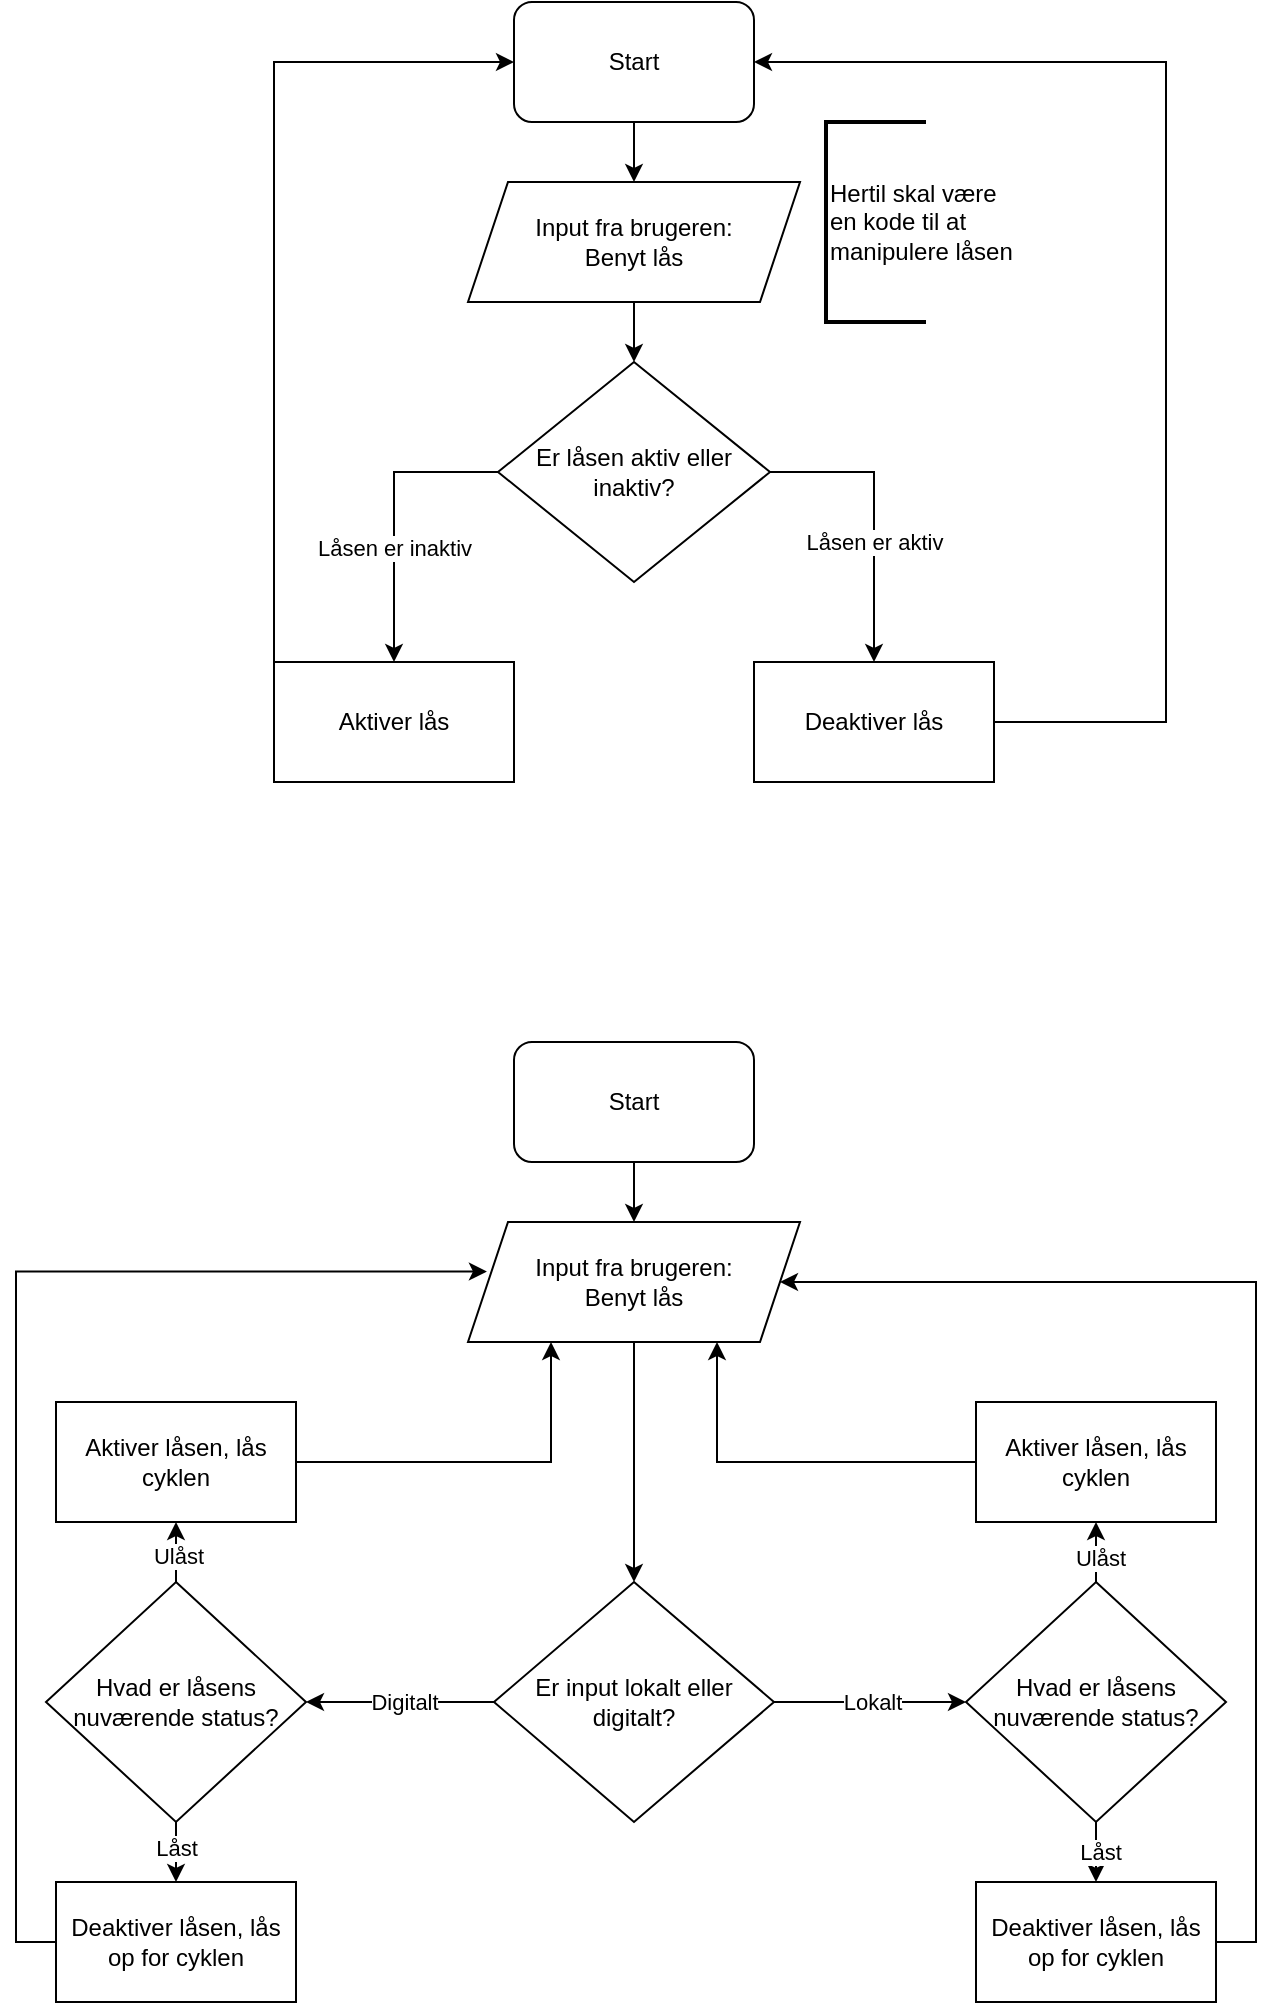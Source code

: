 <mxfile version="24.9.3">
  <diagram name="Page-1" id="JeT9hdmqLSIuItDdJ_t3">
    <mxGraphModel dx="1326" dy="690" grid="1" gridSize="10" guides="1" tooltips="1" connect="1" arrows="1" fold="1" page="1" pageScale="1" pageWidth="827" pageHeight="1169" math="0" shadow="0">
      <root>
        <mxCell id="0" />
        <mxCell id="1" parent="0" />
        <mxCell id="7V5J0tSeBzLmTqsxq7DQ-3" style="edgeStyle=orthogonalEdgeStyle;rounded=0;orthogonalLoop=1;jettySize=auto;html=1;exitX=0.5;exitY=1;exitDx=0;exitDy=0;entryX=0.5;entryY=0;entryDx=0;entryDy=0;" parent="1" source="7V5J0tSeBzLmTqsxq7DQ-1" target="7V5J0tSeBzLmTqsxq7DQ-2" edge="1">
          <mxGeometry relative="1" as="geometry" />
        </mxCell>
        <mxCell id="7V5J0tSeBzLmTqsxq7DQ-1" value="Start" style="rounded=1;whiteSpace=wrap;html=1;" parent="1" vertex="1">
          <mxGeometry x="354" y="40" width="120" height="60" as="geometry" />
        </mxCell>
        <mxCell id="7V5J0tSeBzLmTqsxq7DQ-5" style="edgeStyle=orthogonalEdgeStyle;rounded=0;orthogonalLoop=1;jettySize=auto;html=1;exitX=0.5;exitY=1;exitDx=0;exitDy=0;entryX=0.5;entryY=0;entryDx=0;entryDy=0;" parent="1" source="7V5J0tSeBzLmTqsxq7DQ-2" target="7V5J0tSeBzLmTqsxq7DQ-4" edge="1">
          <mxGeometry relative="1" as="geometry" />
        </mxCell>
        <mxCell id="7V5J0tSeBzLmTqsxq7DQ-2" value="Input fra brugeren:&lt;div&gt;Benyt lås&lt;/div&gt;" style="shape=parallelogram;perimeter=parallelogramPerimeter;whiteSpace=wrap;html=1;fixedSize=1;" parent="1" vertex="1">
          <mxGeometry x="331" y="130" width="166" height="60" as="geometry" />
        </mxCell>
        <mxCell id="7V5J0tSeBzLmTqsxq7DQ-7" style="edgeStyle=orthogonalEdgeStyle;rounded=0;orthogonalLoop=1;jettySize=auto;html=1;exitX=0;exitY=0.5;exitDx=0;exitDy=0;entryX=0.5;entryY=0;entryDx=0;entryDy=0;" parent="1" source="7V5J0tSeBzLmTqsxq7DQ-4" target="7V5J0tSeBzLmTqsxq7DQ-6" edge="1">
          <mxGeometry relative="1" as="geometry" />
        </mxCell>
        <mxCell id="7V5J0tSeBzLmTqsxq7DQ-11" value="Låsen er inaktiv" style="edgeLabel;html=1;align=center;verticalAlign=middle;resizable=0;points=[];" parent="7V5J0tSeBzLmTqsxq7DQ-7" vertex="1" connectable="0">
          <mxGeometry x="0.225" y="2" relative="1" as="geometry">
            <mxPoint x="-2" as="offset" />
          </mxGeometry>
        </mxCell>
        <mxCell id="7V5J0tSeBzLmTqsxq7DQ-9" style="edgeStyle=orthogonalEdgeStyle;rounded=0;orthogonalLoop=1;jettySize=auto;html=1;exitX=1;exitY=0.5;exitDx=0;exitDy=0;entryX=0.5;entryY=0;entryDx=0;entryDy=0;" parent="1" source="7V5J0tSeBzLmTqsxq7DQ-4" target="7V5J0tSeBzLmTqsxq7DQ-8" edge="1">
          <mxGeometry relative="1" as="geometry" />
        </mxCell>
        <mxCell id="7V5J0tSeBzLmTqsxq7DQ-10" value="Låsen er aktiv" style="edgeLabel;html=1;align=center;verticalAlign=middle;resizable=0;points=[];" parent="7V5J0tSeBzLmTqsxq7DQ-9" vertex="1" connectable="0">
          <mxGeometry x="-0.347" y="-3" relative="1" as="geometry">
            <mxPoint x="4" y="32" as="offset" />
          </mxGeometry>
        </mxCell>
        <mxCell id="7V5J0tSeBzLmTqsxq7DQ-4" value="Er låsen aktiv eller inaktiv?" style="rhombus;whiteSpace=wrap;html=1;" parent="1" vertex="1">
          <mxGeometry x="346" y="220" width="136" height="110" as="geometry" />
        </mxCell>
        <mxCell id="7V5J0tSeBzLmTqsxq7DQ-15" style="edgeStyle=orthogonalEdgeStyle;rounded=0;orthogonalLoop=1;jettySize=auto;html=1;exitX=0;exitY=0;exitDx=0;exitDy=0;entryX=0;entryY=0.5;entryDx=0;entryDy=0;" parent="1" source="7V5J0tSeBzLmTqsxq7DQ-6" target="7V5J0tSeBzLmTqsxq7DQ-1" edge="1">
          <mxGeometry relative="1" as="geometry" />
        </mxCell>
        <mxCell id="7V5J0tSeBzLmTqsxq7DQ-6" value="Aktiver lås" style="rounded=0;whiteSpace=wrap;html=1;" parent="1" vertex="1">
          <mxGeometry x="234" y="370" width="120" height="60" as="geometry" />
        </mxCell>
        <mxCell id="7V5J0tSeBzLmTqsxq7DQ-16" style="edgeStyle=orthogonalEdgeStyle;rounded=0;orthogonalLoop=1;jettySize=auto;html=1;exitX=1;exitY=0.5;exitDx=0;exitDy=0;entryX=1;entryY=0.5;entryDx=0;entryDy=0;" parent="1" source="7V5J0tSeBzLmTqsxq7DQ-8" target="7V5J0tSeBzLmTqsxq7DQ-1" edge="1">
          <mxGeometry relative="1" as="geometry">
            <Array as="points">
              <mxPoint x="680" y="400" />
              <mxPoint x="680" y="70" />
            </Array>
          </mxGeometry>
        </mxCell>
        <mxCell id="7V5J0tSeBzLmTqsxq7DQ-8" value="Deaktiver lås" style="rounded=0;whiteSpace=wrap;html=1;" parent="1" vertex="1">
          <mxGeometry x="474" y="370" width="120" height="60" as="geometry" />
        </mxCell>
        <mxCell id="7V5J0tSeBzLmTqsxq7DQ-13" value="Hertil skal være&amp;nbsp;&lt;div&gt;en kode til at&amp;nbsp;&lt;/div&gt;&lt;div&gt;manipulere låsen&lt;/div&gt;" style="strokeWidth=2;html=1;shape=mxgraph.flowchart.annotation_1;align=left;pointerEvents=1;" parent="1" vertex="1">
          <mxGeometry x="510" y="100" width="50" height="100" as="geometry" />
        </mxCell>
        <mxCell id="y1bEKRCRlc0KionHaVHA-1" style="edgeStyle=orthogonalEdgeStyle;rounded=0;orthogonalLoop=1;jettySize=auto;html=1;exitX=0.5;exitY=1;exitDx=0;exitDy=0;entryX=0.5;entryY=0;entryDx=0;entryDy=0;" edge="1" parent="1" source="y1bEKRCRlc0KionHaVHA-2" target="y1bEKRCRlc0KionHaVHA-4">
          <mxGeometry relative="1" as="geometry" />
        </mxCell>
        <mxCell id="y1bEKRCRlc0KionHaVHA-2" value="Start" style="rounded=1;whiteSpace=wrap;html=1;" vertex="1" parent="1">
          <mxGeometry x="354" y="560" width="120" height="60" as="geometry" />
        </mxCell>
        <mxCell id="y1bEKRCRlc0KionHaVHA-16" value="" style="edgeStyle=orthogonalEdgeStyle;rounded=0;orthogonalLoop=1;jettySize=auto;html=1;" edge="1" parent="1" source="y1bEKRCRlc0KionHaVHA-4" target="y1bEKRCRlc0KionHaVHA-15">
          <mxGeometry relative="1" as="geometry" />
        </mxCell>
        <mxCell id="y1bEKRCRlc0KionHaVHA-4" value="Input fra brugeren:&lt;div&gt;Benyt lås&lt;/div&gt;" style="shape=parallelogram;perimeter=parallelogramPerimeter;whiteSpace=wrap;html=1;fixedSize=1;" vertex="1" parent="1">
          <mxGeometry x="331" y="650" width="166" height="60" as="geometry" />
        </mxCell>
        <mxCell id="y1bEKRCRlc0KionHaVHA-20" style="edgeStyle=orthogonalEdgeStyle;rounded=0;orthogonalLoop=1;jettySize=auto;html=1;exitX=1;exitY=0.5;exitDx=0;exitDy=0;entryX=0;entryY=0.5;entryDx=0;entryDy=0;" edge="1" parent="1" source="y1bEKRCRlc0KionHaVHA-15" target="y1bEKRCRlc0KionHaVHA-18">
          <mxGeometry relative="1" as="geometry">
            <Array as="points">
              <mxPoint x="570" y="890" />
              <mxPoint x="570" y="890" />
            </Array>
          </mxGeometry>
        </mxCell>
        <mxCell id="y1bEKRCRlc0KionHaVHA-23" value="Lokalt" style="edgeLabel;html=1;align=center;verticalAlign=middle;resizable=0;points=[];" vertex="1" connectable="0" parent="y1bEKRCRlc0KionHaVHA-20">
          <mxGeometry x="0.011" relative="1" as="geometry">
            <mxPoint as="offset" />
          </mxGeometry>
        </mxCell>
        <mxCell id="y1bEKRCRlc0KionHaVHA-21" style="edgeStyle=orthogonalEdgeStyle;rounded=0;orthogonalLoop=1;jettySize=auto;html=1;exitX=0;exitY=0.5;exitDx=0;exitDy=0;entryX=1;entryY=0.5;entryDx=0;entryDy=0;" edge="1" parent="1" source="y1bEKRCRlc0KionHaVHA-15" target="y1bEKRCRlc0KionHaVHA-19">
          <mxGeometry relative="1" as="geometry" />
        </mxCell>
        <mxCell id="y1bEKRCRlc0KionHaVHA-22" value="&lt;div&gt;Digitalt&lt;/div&gt;" style="edgeLabel;html=1;align=center;verticalAlign=middle;resizable=0;points=[];" vertex="1" connectable="0" parent="y1bEKRCRlc0KionHaVHA-21">
          <mxGeometry x="-0.037" relative="1" as="geometry">
            <mxPoint as="offset" />
          </mxGeometry>
        </mxCell>
        <mxCell id="y1bEKRCRlc0KionHaVHA-15" value="Er input lokalt eller digitalt?" style="rhombus;whiteSpace=wrap;html=1;" vertex="1" parent="1">
          <mxGeometry x="344" y="830" width="140" height="120" as="geometry" />
        </mxCell>
        <mxCell id="y1bEKRCRlc0KionHaVHA-39" style="edgeStyle=orthogonalEdgeStyle;rounded=0;orthogonalLoop=1;jettySize=auto;html=1;exitX=0.5;exitY=1;exitDx=0;exitDy=0;entryX=0.5;entryY=0;entryDx=0;entryDy=0;" edge="1" parent="1" source="y1bEKRCRlc0KionHaVHA-18" target="y1bEKRCRlc0KionHaVHA-38">
          <mxGeometry relative="1" as="geometry" />
        </mxCell>
        <mxCell id="y1bEKRCRlc0KionHaVHA-43" value="Låst" style="edgeLabel;html=1;align=center;verticalAlign=middle;resizable=0;points=[];" vertex="1" connectable="0" parent="y1bEKRCRlc0KionHaVHA-39">
          <mxGeometry x="-0.044" y="2" relative="1" as="geometry">
            <mxPoint as="offset" />
          </mxGeometry>
        </mxCell>
        <mxCell id="y1bEKRCRlc0KionHaVHA-41" style="edgeStyle=orthogonalEdgeStyle;rounded=0;orthogonalLoop=1;jettySize=auto;html=1;exitX=0.5;exitY=0;exitDx=0;exitDy=0;entryX=0.5;entryY=1;entryDx=0;entryDy=0;" edge="1" parent="1" source="y1bEKRCRlc0KionHaVHA-18" target="y1bEKRCRlc0KionHaVHA-37">
          <mxGeometry relative="1" as="geometry" />
        </mxCell>
        <mxCell id="y1bEKRCRlc0KionHaVHA-42" value="Ulåst" style="edgeLabel;html=1;align=center;verticalAlign=middle;resizable=0;points=[];" vertex="1" connectable="0" parent="y1bEKRCRlc0KionHaVHA-41">
          <mxGeometry x="-0.178" y="-2" relative="1" as="geometry">
            <mxPoint as="offset" />
          </mxGeometry>
        </mxCell>
        <mxCell id="y1bEKRCRlc0KionHaVHA-18" value="Hvad er låsens nuværende status?" style="rhombus;whiteSpace=wrap;html=1;" vertex="1" parent="1">
          <mxGeometry x="580" y="830" width="130" height="120" as="geometry" />
        </mxCell>
        <mxCell id="y1bEKRCRlc0KionHaVHA-44" value="" style="edgeStyle=orthogonalEdgeStyle;rounded=0;orthogonalLoop=1;jettySize=auto;html=1;" edge="1" parent="1" source="y1bEKRCRlc0KionHaVHA-19" target="y1bEKRCRlc0KionHaVHA-25">
          <mxGeometry relative="1" as="geometry" />
        </mxCell>
        <mxCell id="y1bEKRCRlc0KionHaVHA-45" value="&lt;div&gt;Ulåst&lt;/div&gt;" style="edgeLabel;html=1;align=center;verticalAlign=middle;resizable=0;points=[];" vertex="1" connectable="0" parent="y1bEKRCRlc0KionHaVHA-44">
          <mxGeometry x="0.347" y="-1" relative="1" as="geometry">
            <mxPoint as="offset" />
          </mxGeometry>
        </mxCell>
        <mxCell id="y1bEKRCRlc0KionHaVHA-46" value="" style="edgeStyle=orthogonalEdgeStyle;rounded=0;orthogonalLoop=1;jettySize=auto;html=1;" edge="1" parent="1" source="y1bEKRCRlc0KionHaVHA-19" target="y1bEKRCRlc0KionHaVHA-27">
          <mxGeometry relative="1" as="geometry" />
        </mxCell>
        <mxCell id="y1bEKRCRlc0KionHaVHA-47" value="Låst" style="edgeLabel;html=1;align=center;verticalAlign=middle;resizable=0;points=[];" vertex="1" connectable="0" parent="y1bEKRCRlc0KionHaVHA-46">
          <mxGeometry x="0.32" relative="1" as="geometry">
            <mxPoint as="offset" />
          </mxGeometry>
        </mxCell>
        <mxCell id="y1bEKRCRlc0KionHaVHA-19" value="Hvad er låsens nuværende status?" style="rhombus;whiteSpace=wrap;html=1;" vertex="1" parent="1">
          <mxGeometry x="120" y="830" width="130" height="120" as="geometry" />
        </mxCell>
        <mxCell id="y1bEKRCRlc0KionHaVHA-48" style="edgeStyle=orthogonalEdgeStyle;rounded=0;orthogonalLoop=1;jettySize=auto;html=1;exitX=1;exitY=0.5;exitDx=0;exitDy=0;entryX=0.25;entryY=1;entryDx=0;entryDy=0;" edge="1" parent="1" source="y1bEKRCRlc0KionHaVHA-25" target="y1bEKRCRlc0KionHaVHA-4">
          <mxGeometry relative="1" as="geometry" />
        </mxCell>
        <mxCell id="y1bEKRCRlc0KionHaVHA-25" value="Aktiver låsen, lås cyklen" style="rounded=0;whiteSpace=wrap;html=1;" vertex="1" parent="1">
          <mxGeometry x="125" y="740" width="120" height="60" as="geometry" />
        </mxCell>
        <mxCell id="y1bEKRCRlc0KionHaVHA-27" value="Deaktiver låsen, lås op for cyklen" style="rounded=0;whiteSpace=wrap;html=1;" vertex="1" parent="1">
          <mxGeometry x="125" y="980" width="120" height="60" as="geometry" />
        </mxCell>
        <mxCell id="y1bEKRCRlc0KionHaVHA-50" style="edgeStyle=orthogonalEdgeStyle;rounded=0;orthogonalLoop=1;jettySize=auto;html=1;entryX=0.75;entryY=1;entryDx=0;entryDy=0;" edge="1" parent="1" source="y1bEKRCRlc0KionHaVHA-37" target="y1bEKRCRlc0KionHaVHA-4">
          <mxGeometry relative="1" as="geometry" />
        </mxCell>
        <mxCell id="y1bEKRCRlc0KionHaVHA-37" value="Aktiver låsen, lås cyklen" style="rounded=0;whiteSpace=wrap;html=1;" vertex="1" parent="1">
          <mxGeometry x="585" y="740" width="120" height="60" as="geometry" />
        </mxCell>
        <mxCell id="y1bEKRCRlc0KionHaVHA-51" style="edgeStyle=orthogonalEdgeStyle;rounded=0;orthogonalLoop=1;jettySize=auto;html=1;exitX=1;exitY=0.5;exitDx=0;exitDy=0;entryX=1;entryY=0.5;entryDx=0;entryDy=0;" edge="1" parent="1" source="y1bEKRCRlc0KionHaVHA-38" target="y1bEKRCRlc0KionHaVHA-4">
          <mxGeometry relative="1" as="geometry">
            <Array as="points">
              <mxPoint x="725" y="1010" />
              <mxPoint x="725" y="680" />
            </Array>
          </mxGeometry>
        </mxCell>
        <mxCell id="y1bEKRCRlc0KionHaVHA-38" value="Deaktiver låsen, lås op for cyklen" style="rounded=0;whiteSpace=wrap;html=1;" vertex="1" parent="1">
          <mxGeometry x="585" y="980" width="120" height="60" as="geometry" />
        </mxCell>
        <mxCell id="y1bEKRCRlc0KionHaVHA-49" style="edgeStyle=orthogonalEdgeStyle;rounded=0;orthogonalLoop=1;jettySize=auto;html=1;exitX=0;exitY=0.5;exitDx=0;exitDy=0;entryX=0.057;entryY=0.413;entryDx=0;entryDy=0;entryPerimeter=0;" edge="1" parent="1" source="y1bEKRCRlc0KionHaVHA-27" target="y1bEKRCRlc0KionHaVHA-4">
          <mxGeometry relative="1" as="geometry">
            <Array as="points">
              <mxPoint x="105" y="1010" />
              <mxPoint x="105" y="675" />
            </Array>
          </mxGeometry>
        </mxCell>
      </root>
    </mxGraphModel>
  </diagram>
</mxfile>
